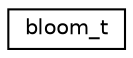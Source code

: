 digraph "Graphical Class Hierarchy"
{
 // LATEX_PDF_SIZE
  edge [fontname="Helvetica",fontsize="10",labelfontname="Helvetica",labelfontsize="10"];
  node [fontname="Helvetica",fontsize="10",shape=record];
  rankdir="LR";
  Node0 [label="bloom_t",height=0.2,width=0.4,color="black", fillcolor="white", style="filled",URL="$structbloom__t.html",tooltip="bloom_t bloom filter object"];
}
